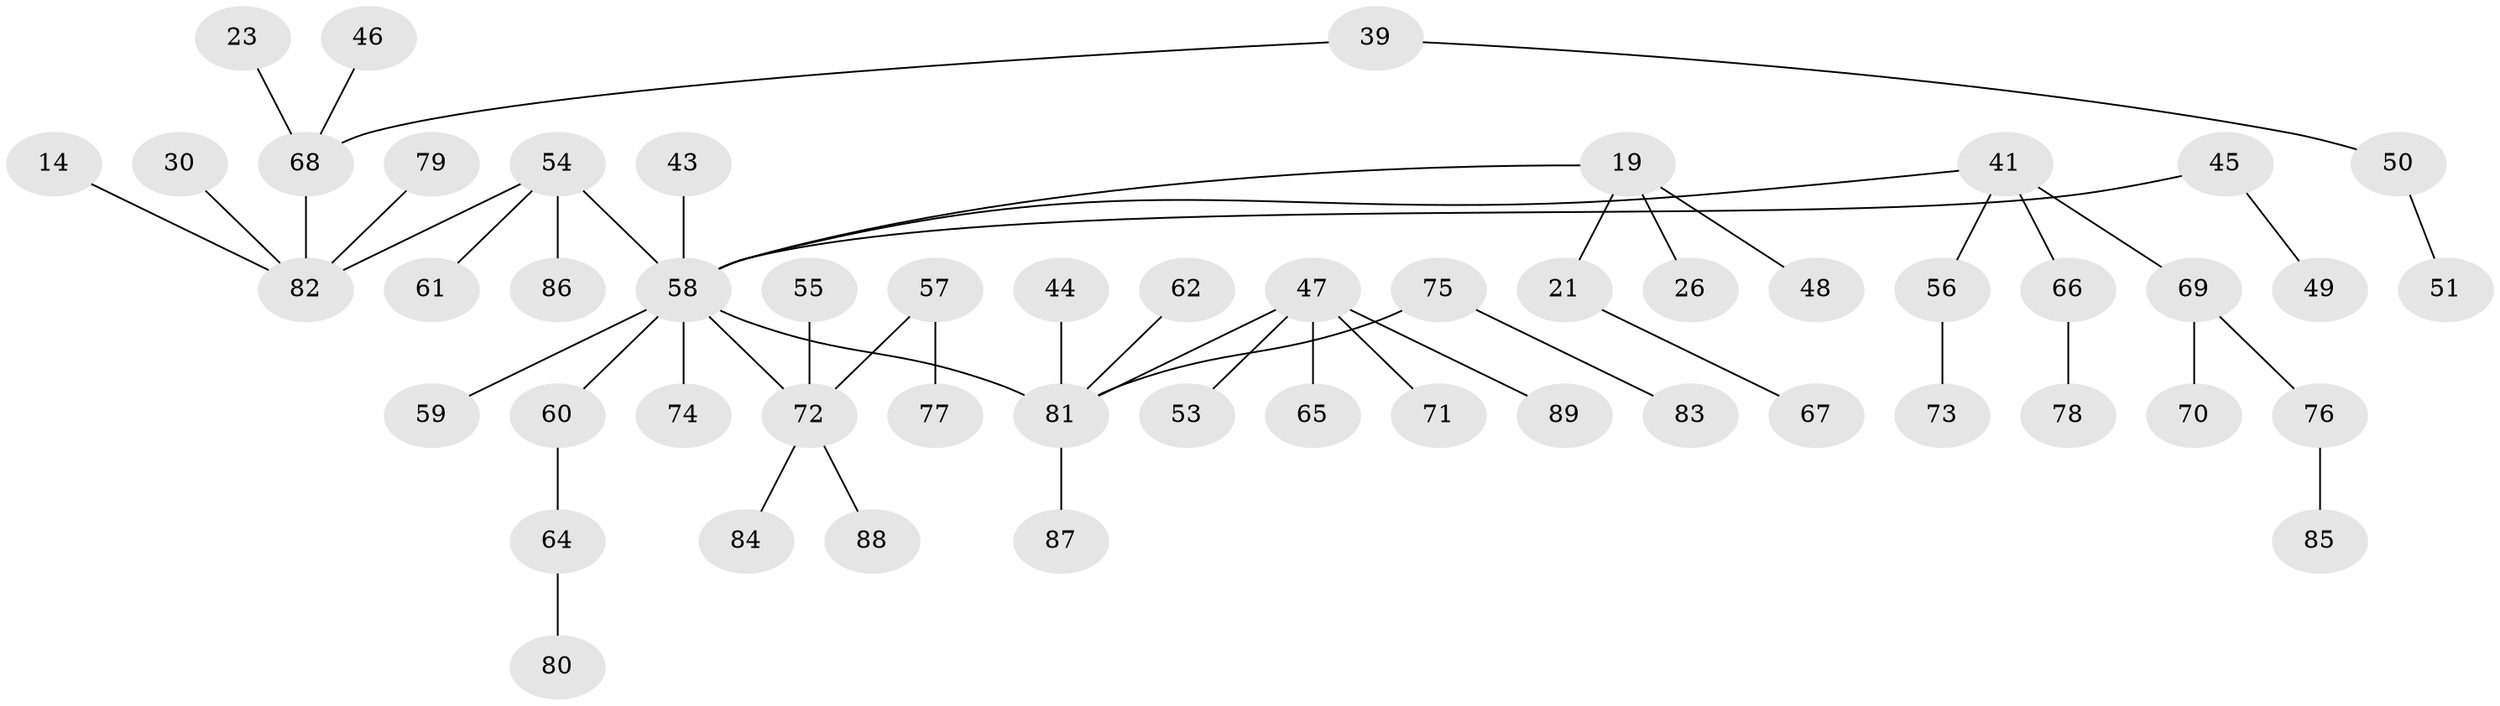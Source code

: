 // original degree distribution, {5: 0.033707865168539325, 8: 0.011235955056179775, 4: 0.056179775280898875, 6: 0.011235955056179775, 3: 0.1348314606741573, 2: 0.2696629213483146, 1: 0.48314606741573035}
// Generated by graph-tools (version 1.1) at 2025/55/03/04/25 21:55:46]
// undirected, 53 vertices, 52 edges
graph export_dot {
graph [start="1"]
  node [color=gray90,style=filled];
  14;
  19;
  21;
  23;
  26;
  30;
  39;
  41;
  43;
  44;
  45;
  46;
  47 [super="+11+29+34+33"];
  48;
  49;
  50;
  51;
  53;
  54 [super="+7+16+36"];
  55;
  56;
  57;
  58 [super="+18+25+31+35+52+28+40+37"];
  59;
  60;
  61;
  62;
  64;
  65;
  66;
  67;
  68 [super="+20"];
  69 [super="+63"];
  70;
  71;
  72 [super="+42"];
  73;
  74;
  75;
  76;
  77;
  78;
  79;
  80;
  81 [super="+13+17+22"];
  82 [super="+24+27"];
  83;
  84;
  85;
  86;
  87;
  88;
  89;
  14 -- 82;
  19 -- 21;
  19 -- 26;
  19 -- 48;
  19 -- 58;
  21 -- 67;
  23 -- 68;
  30 -- 82;
  39 -- 50;
  39 -- 68;
  41 -- 56;
  41 -- 66;
  41 -- 58;
  41 -- 69;
  43 -- 58;
  44 -- 81;
  45 -- 49;
  45 -- 58;
  46 -- 68;
  47 -- 81;
  47 -- 53;
  47 -- 89;
  47 -- 65;
  47 -- 71;
  50 -- 51;
  54 -- 86;
  54 -- 61;
  54 -- 82;
  54 -- 58;
  55 -- 72;
  56 -- 73;
  57 -- 77;
  57 -- 72;
  58 -- 81;
  58 -- 60;
  58 -- 72;
  58 -- 74;
  58 -- 59;
  60 -- 64;
  62 -- 81;
  64 -- 80;
  66 -- 78;
  68 -- 82;
  69 -- 70;
  69 -- 76;
  72 -- 88;
  72 -- 84;
  75 -- 83;
  75 -- 81;
  76 -- 85;
  79 -- 82;
  81 -- 87;
}
